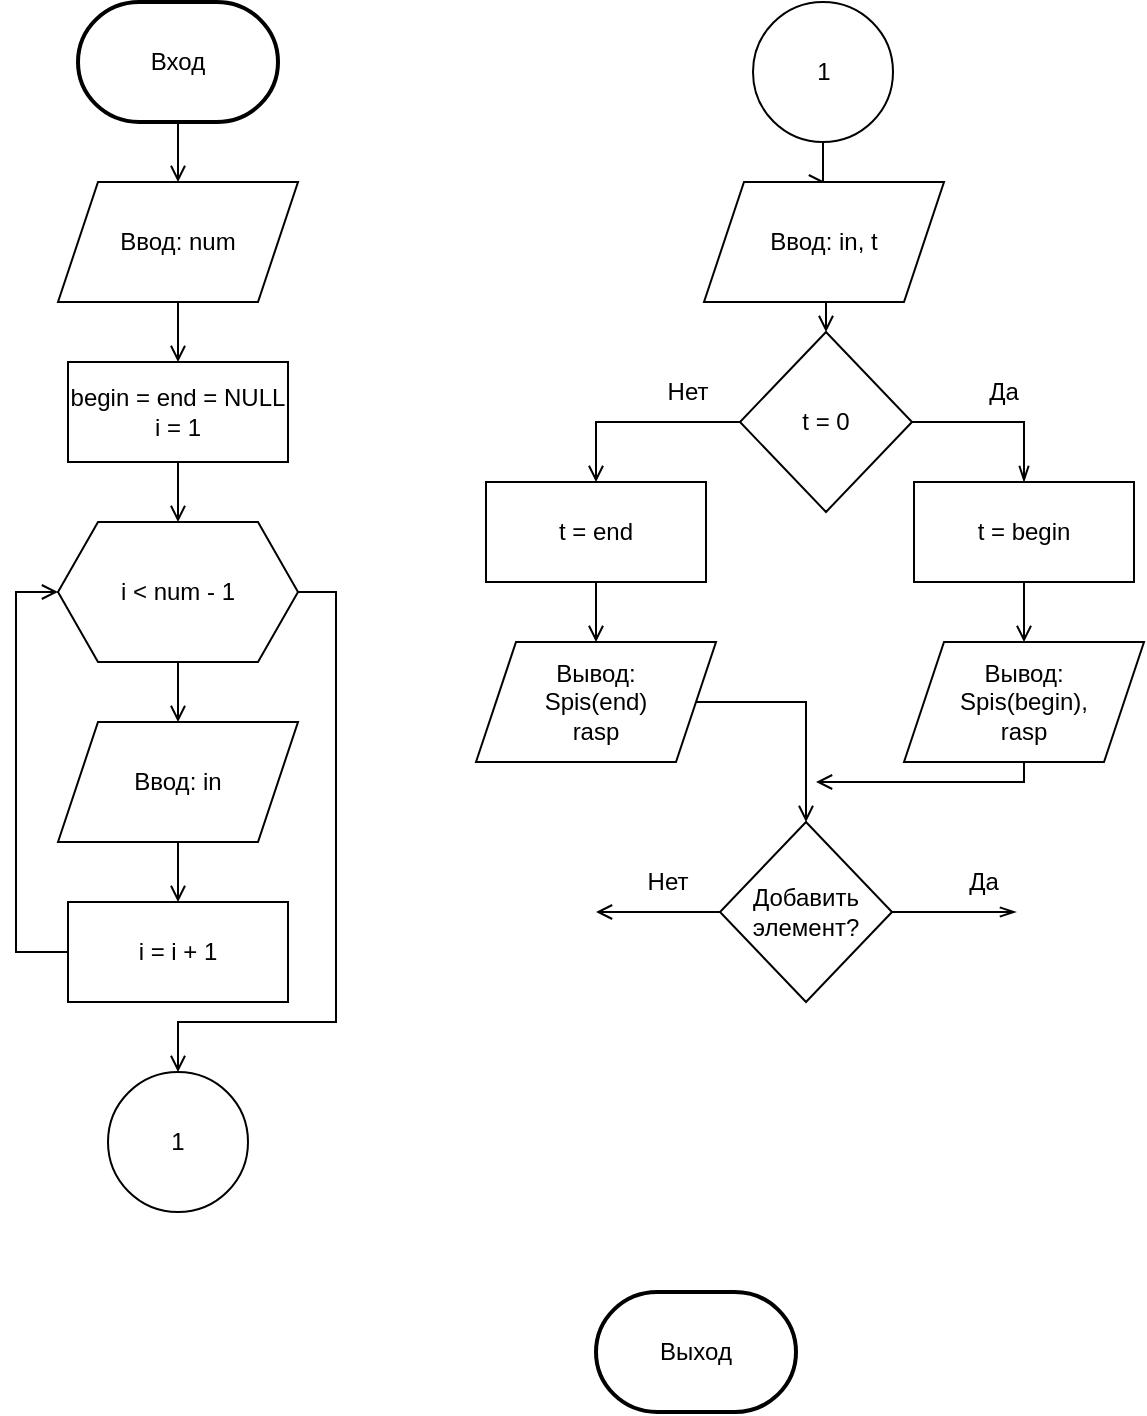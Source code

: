 <mxfile version="14.4.3" type="github">
  <diagram id="2XYw5rfrzcdDfsoRY1aY" name="Page-1">
    <mxGraphModel dx="241" dy="1306" grid="1" gridSize="10" guides="1" tooltips="1" connect="1" arrows="1" fold="1" page="1" pageScale="1" pageWidth="827" pageHeight="1169" math="0" shadow="0">
      <root>
        <mxCell id="0" />
        <mxCell id="1" parent="0" />
        <mxCell id="H2cdQdNsFVJgSfEbFwte-2" style="edgeStyle=orthogonalEdgeStyle;rounded=0;orthogonalLoop=1;jettySize=auto;html=1;entryX=0.5;entryY=0;entryDx=0;entryDy=0;endArrow=open;endFill=0;" parent="1" source="bIGdx2mvvDFSyfbHBPX8-2" target="H2cdQdNsFVJgSfEbFwte-1" edge="1">
          <mxGeometry relative="1" as="geometry" />
        </mxCell>
        <mxCell id="bIGdx2mvvDFSyfbHBPX8-2" value="Вход" style="strokeWidth=2;html=1;shape=mxgraph.flowchart.terminator;whiteSpace=wrap;" parent="1" vertex="1">
          <mxGeometry x="231" width="100" height="60" as="geometry" />
        </mxCell>
        <mxCell id="bIGdx2mvvDFSyfbHBPX8-59" value="Выход" style="strokeWidth=2;html=1;shape=mxgraph.flowchart.terminator;whiteSpace=wrap;" parent="1" vertex="1">
          <mxGeometry x="490" y="645" width="100" height="60" as="geometry" />
        </mxCell>
        <mxCell id="H2cdQdNsFVJgSfEbFwte-9" style="edgeStyle=orthogonalEdgeStyle;rounded=0;orthogonalLoop=1;jettySize=auto;html=1;endArrow=open;endFill=0;exitX=0.5;exitY=1;exitDx=0;exitDy=0;entryX=0.5;entryY=0;entryDx=0;entryDy=0;" parent="1" source="pRmrsL6-HdyroAubP1yS-1" target="R6cZvxgfhZuNwIvXrBpr-5" edge="1">
          <mxGeometry relative="1" as="geometry">
            <mxPoint x="281" y="410" as="sourcePoint" />
            <mxPoint x="281" y="440" as="targetPoint" />
          </mxGeometry>
        </mxCell>
        <mxCell id="H2cdQdNsFVJgSfEbFwte-13" style="edgeStyle=orthogonalEdgeStyle;rounded=0;orthogonalLoop=1;jettySize=auto;html=1;endArrow=open;endFill=0;entryX=0.5;entryY=0;entryDx=0;entryDy=0;" parent="1" source="pRmrsL6-HdyroAubP1yS-1" target="ApQISaAkhnt0DVVHts4M-14" edge="1">
          <mxGeometry relative="1" as="geometry">
            <mxPoint x="160" y="520" as="targetPoint" />
            <Array as="points">
              <mxPoint x="360" y="295" />
              <mxPoint x="360" y="510" />
              <mxPoint x="281" y="510" />
            </Array>
          </mxGeometry>
        </mxCell>
        <mxCell id="pRmrsL6-HdyroAubP1yS-1" value="i &amp;lt; num - 1" style="shape=hexagon;perimeter=hexagonPerimeter2;whiteSpace=wrap;html=1;fixedSize=1;" parent="1" vertex="1">
          <mxGeometry x="221" y="260" width="120" height="70" as="geometry" />
        </mxCell>
        <mxCell id="H2cdQdNsFVJgSfEbFwte-5" style="edgeStyle=orthogonalEdgeStyle;rounded=0;orthogonalLoop=1;jettySize=auto;html=1;endArrow=open;endFill=0;" parent="1" source="H2cdQdNsFVJgSfEbFwte-1" target="H2cdQdNsFVJgSfEbFwte-4" edge="1">
          <mxGeometry relative="1" as="geometry" />
        </mxCell>
        <mxCell id="H2cdQdNsFVJgSfEbFwte-1" value="Ввод: num" style="shape=parallelogram;perimeter=parallelogramPerimeter;whiteSpace=wrap;html=1;fixedSize=1;" parent="1" vertex="1">
          <mxGeometry x="221" y="90" width="120" height="60" as="geometry" />
        </mxCell>
        <mxCell id="H2cdQdNsFVJgSfEbFwte-6" style="edgeStyle=orthogonalEdgeStyle;rounded=0;orthogonalLoop=1;jettySize=auto;html=1;endArrow=open;endFill=0;" parent="1" source="H2cdQdNsFVJgSfEbFwte-4" target="pRmrsL6-HdyroAubP1yS-1" edge="1">
          <mxGeometry relative="1" as="geometry" />
        </mxCell>
        <mxCell id="H2cdQdNsFVJgSfEbFwte-4" value="begin = end = NULL&lt;br&gt;i = 1" style="rounded=0;whiteSpace=wrap;html=1;" parent="1" vertex="1">
          <mxGeometry x="226" y="180" width="110" height="50" as="geometry" />
        </mxCell>
        <mxCell id="H2cdQdNsFVJgSfEbFwte-12" style="edgeStyle=orthogonalEdgeStyle;rounded=0;orthogonalLoop=1;jettySize=auto;html=1;endArrow=open;endFill=0;exitX=0;exitY=0.5;exitDx=0;exitDy=0;" parent="1" source="R6cZvxgfhZuNwIvXrBpr-4" edge="1">
          <mxGeometry relative="1" as="geometry">
            <mxPoint x="221" y="295" as="targetPoint" />
            <Array as="points">
              <mxPoint x="200" y="475" />
              <mxPoint x="200" y="295" />
            </Array>
            <mxPoint x="231" y="730" as="sourcePoint" />
          </mxGeometry>
        </mxCell>
        <mxCell id="wm1HKAJJAEy6g_Pln6Gt-4" style="edgeStyle=orthogonalEdgeStyle;rounded=0;orthogonalLoop=1;jettySize=auto;html=1;endArrow=open;endFill=0;" edge="1" parent="1" source="H2cdQdNsFVJgSfEbFwte-15">
          <mxGeometry relative="1" as="geometry">
            <mxPoint x="604" y="90" as="targetPoint" />
          </mxGeometry>
        </mxCell>
        <mxCell id="H2cdQdNsFVJgSfEbFwte-15" value="1" style="ellipse;whiteSpace=wrap;html=1;aspect=fixed;" parent="1" vertex="1">
          <mxGeometry x="568.5" width="70" height="70" as="geometry" />
        </mxCell>
        <mxCell id="R6cZvxgfhZuNwIvXrBpr-4" value="i = i + 1" style="rounded=0;whiteSpace=wrap;html=1;" parent="1" vertex="1">
          <mxGeometry x="226" y="450" width="110" height="50" as="geometry" />
        </mxCell>
        <mxCell id="ApQISaAkhnt0DVVHts4M-1" style="edgeStyle=orthogonalEdgeStyle;rounded=0;orthogonalLoop=1;jettySize=auto;html=1;exitX=0.5;exitY=1;exitDx=0;exitDy=0;entryX=0.5;entryY=0;entryDx=0;entryDy=0;endArrow=open;endFill=0;" parent="1" source="R6cZvxgfhZuNwIvXrBpr-5" target="R6cZvxgfhZuNwIvXrBpr-4" edge="1">
          <mxGeometry relative="1" as="geometry" />
        </mxCell>
        <mxCell id="R6cZvxgfhZuNwIvXrBpr-5" value="Ввод: in" style="shape=parallelogram;perimeter=parallelogramPerimeter;whiteSpace=wrap;html=1;fixedSize=1;" parent="1" vertex="1">
          <mxGeometry x="221" y="360" width="120" height="60" as="geometry" />
        </mxCell>
        <mxCell id="ApQISaAkhnt0DVVHts4M-14" value="1" style="ellipse;whiteSpace=wrap;html=1;aspect=fixed;" parent="1" vertex="1">
          <mxGeometry x="246" y="535" width="70" height="70" as="geometry" />
        </mxCell>
        <mxCell id="wm1HKAJJAEy6g_Pln6Gt-18" style="edgeStyle=orthogonalEdgeStyle;rounded=0;orthogonalLoop=1;jettySize=auto;html=1;exitX=0.5;exitY=1;exitDx=0;exitDy=0;entryX=0;entryY=0.5;entryDx=0;entryDy=0;endArrow=open;endFill=0;" edge="1" parent="1" source="wm1HKAJJAEy6g_Pln6Gt-2" target="wm1HKAJJAEy6g_Pln6Gt-11">
          <mxGeometry relative="1" as="geometry" />
        </mxCell>
        <mxCell id="wm1HKAJJAEy6g_Pln6Gt-2" value="Ввод: in, t" style="shape=parallelogram;perimeter=parallelogramPerimeter;whiteSpace=wrap;html=1;fixedSize=1;" vertex="1" parent="1">
          <mxGeometry x="544" y="90" width="120" height="60" as="geometry" />
        </mxCell>
        <mxCell id="wm1HKAJJAEy6g_Pln6Gt-7" value="t = begin" style="rounded=0;whiteSpace=wrap;html=1;" vertex="1" parent="1">
          <mxGeometry x="649" y="240" width="110" height="50" as="geometry" />
        </mxCell>
        <mxCell id="wm1HKAJJAEy6g_Pln6Gt-8" style="edgeStyle=orthogonalEdgeStyle;rounded=0;orthogonalLoop=1;jettySize=auto;html=1;exitX=0.5;exitY=1;exitDx=0;exitDy=0;entryX=0;entryY=0.5;entryDx=0;entryDy=0;" edge="1" parent="1" target="wm1HKAJJAEy6g_Pln6Gt-11">
          <mxGeometry relative="1" as="geometry">
            <mxPoint x="599" y="177" as="sourcePoint" />
          </mxGeometry>
        </mxCell>
        <mxCell id="wm1HKAJJAEy6g_Pln6Gt-10" style="edgeStyle=orthogonalEdgeStyle;rounded=0;orthogonalLoop=1;jettySize=auto;html=1;entryX=0.5;entryY=0;entryDx=0;entryDy=0;endArrow=openThin;endFill=0;" edge="1" parent="1" source="wm1HKAJJAEy6g_Pln6Gt-11" target="wm1HKAJJAEy6g_Pln6Gt-7">
          <mxGeometry relative="1" as="geometry" />
        </mxCell>
        <mxCell id="wm1HKAJJAEy6g_Pln6Gt-16" style="edgeStyle=orthogonalEdgeStyle;rounded=0;orthogonalLoop=1;jettySize=auto;html=1;entryX=0.5;entryY=0;entryDx=0;entryDy=0;endArrow=open;endFill=0;" edge="1" parent="1" source="wm1HKAJJAEy6g_Pln6Gt-11" target="wm1HKAJJAEy6g_Pln6Gt-15">
          <mxGeometry relative="1" as="geometry" />
        </mxCell>
        <mxCell id="wm1HKAJJAEy6g_Pln6Gt-11" value="t = 0" style="rhombus;whiteSpace=wrap;html=1;direction=south;" vertex="1" parent="1">
          <mxGeometry x="562" y="165" width="86" height="90" as="geometry" />
        </mxCell>
        <mxCell id="wm1HKAJJAEy6g_Pln6Gt-12" value="Нет" style="text;html=1;strokeColor=none;fillColor=none;align=center;verticalAlign=middle;whiteSpace=wrap;rounded=0;" vertex="1" parent="1">
          <mxGeometry x="516" y="185" width="40" height="20" as="geometry" />
        </mxCell>
        <mxCell id="wm1HKAJJAEy6g_Pln6Gt-13" value="Да" style="text;html=1;strokeColor=none;fillColor=none;align=center;verticalAlign=middle;whiteSpace=wrap;rounded=0;" vertex="1" parent="1">
          <mxGeometry x="674" y="185" width="40" height="20" as="geometry" />
        </mxCell>
        <mxCell id="wm1HKAJJAEy6g_Pln6Gt-20" style="edgeStyle=orthogonalEdgeStyle;rounded=0;orthogonalLoop=1;jettySize=auto;html=1;entryX=0.5;entryY=0;entryDx=0;entryDy=0;endArrow=open;endFill=0;" edge="1" parent="1" source="wm1HKAJJAEy6g_Pln6Gt-15" target="wm1HKAJJAEy6g_Pln6Gt-19">
          <mxGeometry relative="1" as="geometry" />
        </mxCell>
        <mxCell id="wm1HKAJJAEy6g_Pln6Gt-15" value="t = end" style="rounded=0;whiteSpace=wrap;html=1;" vertex="1" parent="1">
          <mxGeometry x="435" y="240" width="110" height="50" as="geometry" />
        </mxCell>
        <mxCell id="wm1HKAJJAEy6g_Pln6Gt-33" style="edgeStyle=orthogonalEdgeStyle;rounded=0;orthogonalLoop=1;jettySize=auto;html=1;endArrow=open;endFill=0;" edge="1" parent="1" source="wm1HKAJJAEy6g_Pln6Gt-19" target="wm1HKAJJAEy6g_Pln6Gt-26">
          <mxGeometry relative="1" as="geometry">
            <mxPoint x="580" y="410" as="targetPoint" />
          </mxGeometry>
        </mxCell>
        <mxCell id="wm1HKAJJAEy6g_Pln6Gt-19" value="Вывод: &lt;br&gt;Spis(end)&lt;br&gt;rasp" style="shape=parallelogram;perimeter=parallelogramPerimeter;whiteSpace=wrap;html=1;fixedSize=1;" vertex="1" parent="1">
          <mxGeometry x="430" y="320" width="120" height="60" as="geometry" />
        </mxCell>
        <mxCell id="wm1HKAJJAEy6g_Pln6Gt-21" style="edgeStyle=orthogonalEdgeStyle;rounded=0;orthogonalLoop=1;jettySize=auto;html=1;entryX=0.5;entryY=0;entryDx=0;entryDy=0;endArrow=open;endFill=0;" edge="1" parent="1" target="wm1HKAJJAEy6g_Pln6Gt-22">
          <mxGeometry relative="1" as="geometry">
            <mxPoint x="704" y="290" as="sourcePoint" />
          </mxGeometry>
        </mxCell>
        <mxCell id="wm1HKAJJAEy6g_Pln6Gt-32" style="edgeStyle=orthogonalEdgeStyle;rounded=0;orthogonalLoop=1;jettySize=auto;html=1;endArrow=open;endFill=0;" edge="1" parent="1" source="wm1HKAJJAEy6g_Pln6Gt-22">
          <mxGeometry relative="1" as="geometry">
            <mxPoint x="600" y="390" as="targetPoint" />
            <Array as="points">
              <mxPoint x="704" y="390" />
              <mxPoint x="600" y="390" />
            </Array>
          </mxGeometry>
        </mxCell>
        <mxCell id="wm1HKAJJAEy6g_Pln6Gt-22" value="Вывод: &lt;br&gt;Spis(begin),&lt;br&gt;rasp" style="shape=parallelogram;perimeter=parallelogramPerimeter;whiteSpace=wrap;html=1;fixedSize=1;" vertex="1" parent="1">
          <mxGeometry x="644" y="320" width="120" height="60" as="geometry" />
        </mxCell>
        <mxCell id="wm1HKAJJAEy6g_Pln6Gt-23" style="edgeStyle=orthogonalEdgeStyle;rounded=0;orthogonalLoop=1;jettySize=auto;html=1;exitX=0.5;exitY=1;exitDx=0;exitDy=0;entryX=0;entryY=0.5;entryDx=0;entryDy=0;" edge="1" parent="1" target="wm1HKAJJAEy6g_Pln6Gt-26">
          <mxGeometry relative="1" as="geometry">
            <mxPoint x="589" y="422" as="sourcePoint" />
          </mxGeometry>
        </mxCell>
        <mxCell id="wm1HKAJJAEy6g_Pln6Gt-24" style="edgeStyle=orthogonalEdgeStyle;rounded=0;orthogonalLoop=1;jettySize=auto;html=1;endArrow=openThin;endFill=0;" edge="1" parent="1" source="wm1HKAJJAEy6g_Pln6Gt-26">
          <mxGeometry relative="1" as="geometry">
            <mxPoint x="700" y="455" as="targetPoint" />
          </mxGeometry>
        </mxCell>
        <mxCell id="wm1HKAJJAEy6g_Pln6Gt-25" style="edgeStyle=orthogonalEdgeStyle;rounded=0;orthogonalLoop=1;jettySize=auto;html=1;endArrow=open;endFill=0;" edge="1" parent="1" source="wm1HKAJJAEy6g_Pln6Gt-26">
          <mxGeometry relative="1" as="geometry">
            <mxPoint x="490" y="455" as="targetPoint" />
          </mxGeometry>
        </mxCell>
        <mxCell id="wm1HKAJJAEy6g_Pln6Gt-26" value="Добавить&lt;br&gt;элемент?" style="rhombus;whiteSpace=wrap;html=1;direction=south;" vertex="1" parent="1">
          <mxGeometry x="552" y="410" width="86" height="90" as="geometry" />
        </mxCell>
        <mxCell id="wm1HKAJJAEy6g_Pln6Gt-27" value="Нет" style="text;html=1;strokeColor=none;fillColor=none;align=center;verticalAlign=middle;whiteSpace=wrap;rounded=0;" vertex="1" parent="1">
          <mxGeometry x="506" y="430" width="40" height="20" as="geometry" />
        </mxCell>
        <mxCell id="wm1HKAJJAEy6g_Pln6Gt-28" value="Да" style="text;html=1;strokeColor=none;fillColor=none;align=center;verticalAlign=middle;whiteSpace=wrap;rounded=0;" vertex="1" parent="1">
          <mxGeometry x="664" y="430" width="40" height="20" as="geometry" />
        </mxCell>
      </root>
    </mxGraphModel>
  </diagram>
</mxfile>
